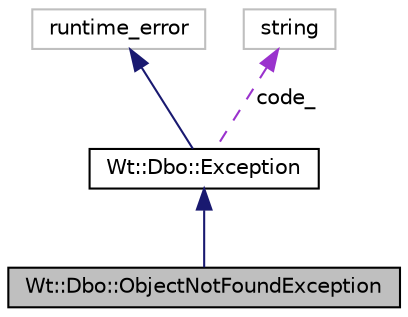 digraph "Wt::Dbo::ObjectNotFoundException"
{
 // LATEX_PDF_SIZE
  edge [fontname="Helvetica",fontsize="10",labelfontname="Helvetica",labelfontsize="10"];
  node [fontname="Helvetica",fontsize="10",shape=record];
  Node1 [label="Wt::Dbo::ObjectNotFoundException",height=0.2,width=0.4,color="black", fillcolor="grey75", style="filled", fontcolor="black",tooltip="Exception thrown when trying to load a non-existing object."];
  Node2 -> Node1 [dir="back",color="midnightblue",fontsize="10",style="solid"];
  Node2 [label="Wt::Dbo::Exception",height=0.2,width=0.4,color="black", fillcolor="white", style="filled",URL="$classWt_1_1Dbo_1_1Exception.html",tooltip="Exception base class for Wt::Dbo."];
  Node3 -> Node2 [dir="back",color="midnightblue",fontsize="10",style="solid"];
  Node3 [label="runtime_error",height=0.2,width=0.4,color="grey75", fillcolor="white", style="filled",tooltip=" "];
  Node4 -> Node2 [dir="back",color="darkorchid3",fontsize="10",style="dashed",label=" code_" ];
  Node4 [label="string",height=0.2,width=0.4,color="grey75", fillcolor="white", style="filled",tooltip=" "];
}
